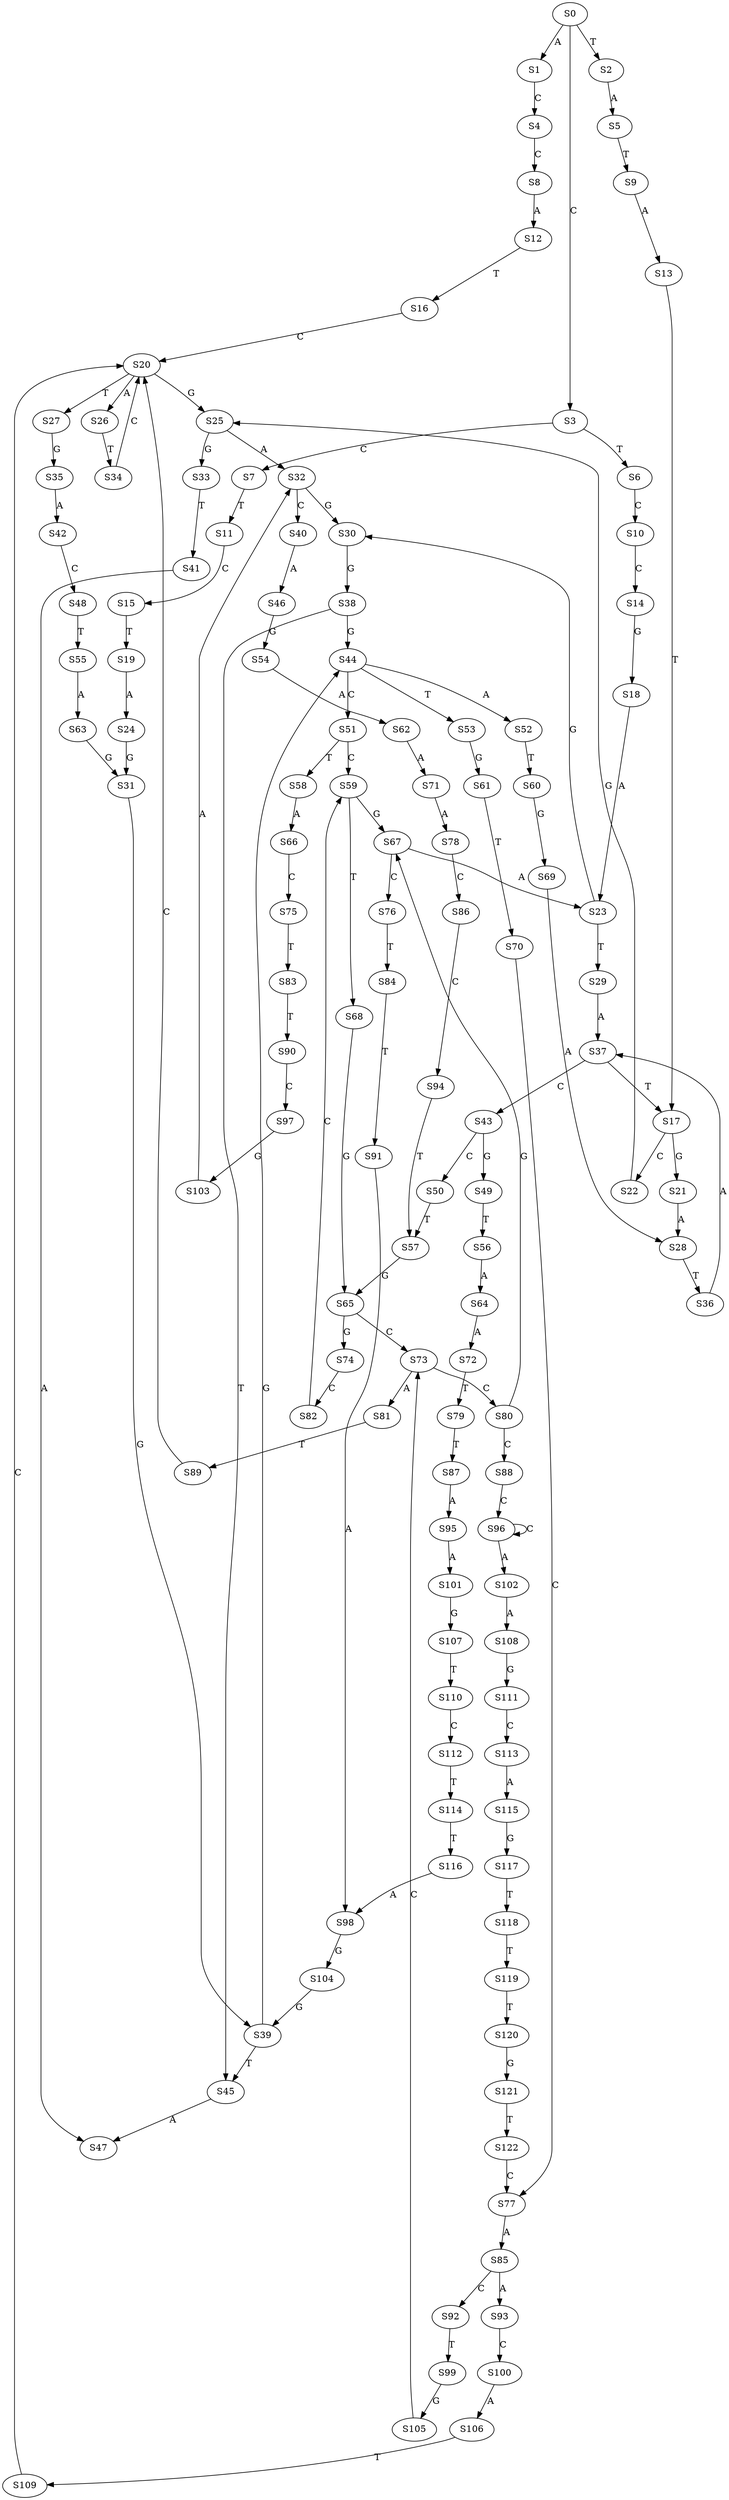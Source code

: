 strict digraph  {
	S0 -> S1 [ label = A ];
	S0 -> S2 [ label = T ];
	S0 -> S3 [ label = C ];
	S1 -> S4 [ label = C ];
	S2 -> S5 [ label = A ];
	S3 -> S6 [ label = T ];
	S3 -> S7 [ label = C ];
	S4 -> S8 [ label = C ];
	S5 -> S9 [ label = T ];
	S6 -> S10 [ label = C ];
	S7 -> S11 [ label = T ];
	S8 -> S12 [ label = A ];
	S9 -> S13 [ label = A ];
	S10 -> S14 [ label = C ];
	S11 -> S15 [ label = C ];
	S12 -> S16 [ label = T ];
	S13 -> S17 [ label = T ];
	S14 -> S18 [ label = G ];
	S15 -> S19 [ label = T ];
	S16 -> S20 [ label = C ];
	S17 -> S21 [ label = G ];
	S17 -> S22 [ label = C ];
	S18 -> S23 [ label = A ];
	S19 -> S24 [ label = A ];
	S20 -> S25 [ label = G ];
	S20 -> S26 [ label = A ];
	S20 -> S27 [ label = T ];
	S21 -> S28 [ label = A ];
	S22 -> S25 [ label = G ];
	S23 -> S29 [ label = T ];
	S23 -> S30 [ label = G ];
	S24 -> S31 [ label = G ];
	S25 -> S32 [ label = A ];
	S25 -> S33 [ label = G ];
	S26 -> S34 [ label = T ];
	S27 -> S35 [ label = G ];
	S28 -> S36 [ label = T ];
	S29 -> S37 [ label = A ];
	S30 -> S38 [ label = G ];
	S31 -> S39 [ label = G ];
	S32 -> S40 [ label = C ];
	S32 -> S30 [ label = G ];
	S33 -> S41 [ label = T ];
	S34 -> S20 [ label = C ];
	S35 -> S42 [ label = A ];
	S36 -> S37 [ label = A ];
	S37 -> S43 [ label = C ];
	S37 -> S17 [ label = T ];
	S38 -> S44 [ label = G ];
	S38 -> S45 [ label = T ];
	S39 -> S45 [ label = T ];
	S39 -> S44 [ label = G ];
	S40 -> S46 [ label = A ];
	S41 -> S47 [ label = A ];
	S42 -> S48 [ label = C ];
	S43 -> S49 [ label = G ];
	S43 -> S50 [ label = C ];
	S44 -> S51 [ label = C ];
	S44 -> S52 [ label = A ];
	S44 -> S53 [ label = T ];
	S45 -> S47 [ label = A ];
	S46 -> S54 [ label = G ];
	S48 -> S55 [ label = T ];
	S49 -> S56 [ label = T ];
	S50 -> S57 [ label = T ];
	S51 -> S58 [ label = T ];
	S51 -> S59 [ label = C ];
	S52 -> S60 [ label = T ];
	S53 -> S61 [ label = G ];
	S54 -> S62 [ label = A ];
	S55 -> S63 [ label = A ];
	S56 -> S64 [ label = A ];
	S57 -> S65 [ label = G ];
	S58 -> S66 [ label = A ];
	S59 -> S67 [ label = G ];
	S59 -> S68 [ label = T ];
	S60 -> S69 [ label = G ];
	S61 -> S70 [ label = T ];
	S62 -> S71 [ label = A ];
	S63 -> S31 [ label = G ];
	S64 -> S72 [ label = A ];
	S65 -> S73 [ label = C ];
	S65 -> S74 [ label = G ];
	S66 -> S75 [ label = C ];
	S67 -> S76 [ label = C ];
	S67 -> S23 [ label = A ];
	S68 -> S65 [ label = G ];
	S69 -> S28 [ label = A ];
	S70 -> S77 [ label = C ];
	S71 -> S78 [ label = A ];
	S72 -> S79 [ label = T ];
	S73 -> S80 [ label = C ];
	S73 -> S81 [ label = A ];
	S74 -> S82 [ label = C ];
	S75 -> S83 [ label = T ];
	S76 -> S84 [ label = T ];
	S77 -> S85 [ label = A ];
	S78 -> S86 [ label = C ];
	S79 -> S87 [ label = T ];
	S80 -> S67 [ label = G ];
	S80 -> S88 [ label = C ];
	S81 -> S89 [ label = T ];
	S82 -> S59 [ label = C ];
	S83 -> S90 [ label = T ];
	S84 -> S91 [ label = T ];
	S85 -> S92 [ label = C ];
	S85 -> S93 [ label = A ];
	S86 -> S94 [ label = C ];
	S87 -> S95 [ label = A ];
	S88 -> S96 [ label = C ];
	S89 -> S20 [ label = C ];
	S90 -> S97 [ label = C ];
	S91 -> S98 [ label = A ];
	S92 -> S99 [ label = T ];
	S93 -> S100 [ label = C ];
	S94 -> S57 [ label = T ];
	S95 -> S101 [ label = A ];
	S96 -> S102 [ label = A ];
	S96 -> S96 [ label = C ];
	S97 -> S103 [ label = G ];
	S98 -> S104 [ label = G ];
	S99 -> S105 [ label = G ];
	S100 -> S106 [ label = A ];
	S101 -> S107 [ label = G ];
	S102 -> S108 [ label = A ];
	S103 -> S32 [ label = A ];
	S104 -> S39 [ label = G ];
	S105 -> S73 [ label = C ];
	S106 -> S109 [ label = T ];
	S107 -> S110 [ label = T ];
	S108 -> S111 [ label = G ];
	S109 -> S20 [ label = C ];
	S110 -> S112 [ label = C ];
	S111 -> S113 [ label = C ];
	S112 -> S114 [ label = T ];
	S113 -> S115 [ label = A ];
	S114 -> S116 [ label = T ];
	S115 -> S117 [ label = G ];
	S116 -> S98 [ label = A ];
	S117 -> S118 [ label = T ];
	S118 -> S119 [ label = T ];
	S119 -> S120 [ label = T ];
	S120 -> S121 [ label = G ];
	S121 -> S122 [ label = T ];
	S122 -> S77 [ label = C ];
}
